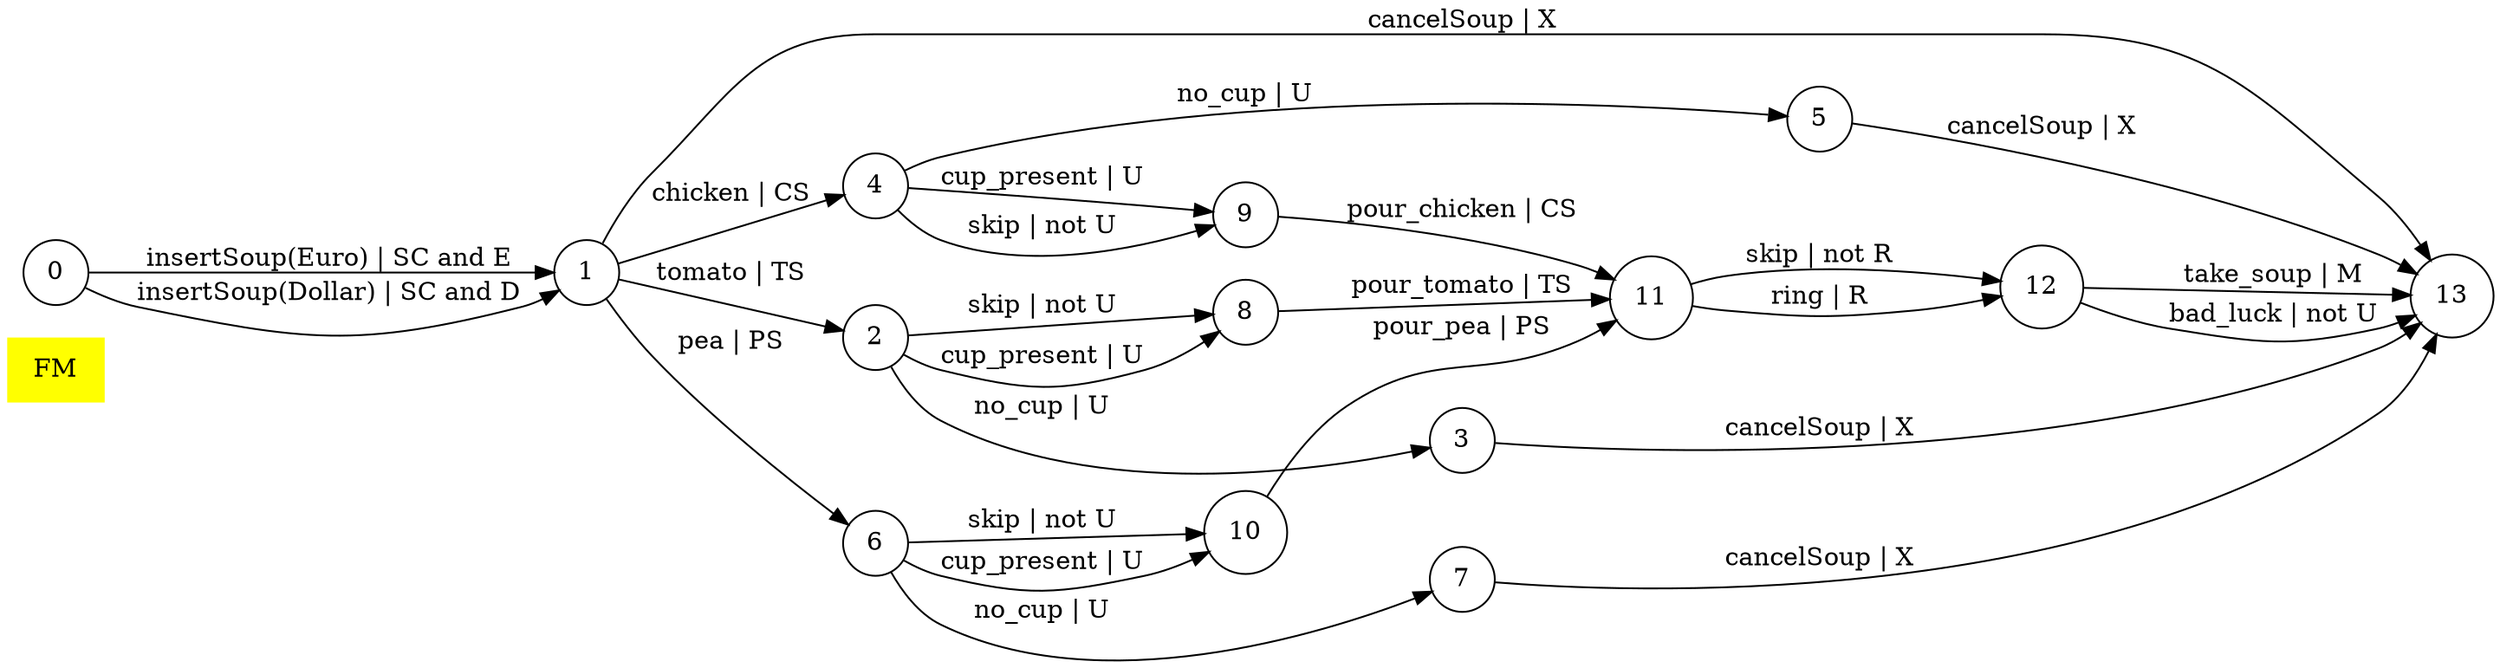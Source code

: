digraph SOUP { # the FTS is encoded as a directed graph
  # the following three lines are only used for display
  node [shape=circle];
  rankdir=LR;  FeatureModel [shape=plaintext, style=filled, color=yellow, label="FM"];  # the feature model of the FTS
  FM="(M <=> True) and (O <=> M) and (R => M) and (SC <=> M) and (X => M) and (E xor D) and (U => SC) and (S <=> SC) and (CS or PS or TS or (not S)) and (P => R) and ((D and SC) => U)";    # the feature model of the FTS
  name="SOUP"; # the name of the FTS
  0 [initial=True] # states that the initial state of the FTS is "0"
  # all the transitions of the FTS; the label of a transition is
  # structured in two parts, separated with the "|" symbols:
  #  - the first part is the action of the transition
  #  - the second part is the feature expression of the transition
  0 -> 1 [ label = "insertSoup(Euro) | SC and E" ];
  0 -> 1 [ label = "insertSoup(Dollar) | SC and D" ];
  1 -> 13 [ label = "cancelSoup | X" ];
  1 -> 2 [ label = "tomato | TS" ];
  1 -> 4 [ label = "chicken | CS" ];
  1 -> 6 [ label = "pea | PS" ];
  2 -> 3 [ label = "no_cup | U" ];
  2 -> 8 [ label = "cup_present | U" ];
  2 -> 8 [ label = "skip | not U" ];
  #3 -> 2 [ label = "place_cup | U" ];
  3 -> 13 [ label = "cancelSoup | X" ];
  4 -> 5 [ label = "no_cup | U" ];
  4 -> 9 [ label = "cup_present | U" ];
  4 -> 9 [ label = "skip | not U" ];
  #5 -> 4 [ label = "place_cup | U" ];
  5 -> 13 [ label = "cancelSoup | X" ];
  6 -> 7 [ label = "no_cup | U" ];
  6 -> 10 [ label = "cup_present | U" ];
  6 -> 10 [ label = "skip | not U" ];
  #7 -> 6 [ label = "place_cup | U" ];
  7 -> 13 [ label = "cancelSoup | X" ];
  8 -> 11 [ label = "pour_tomato | TS" ];
  9 -> 11 [ label = "pour_chicken | CS" ];
  10 -> 11 [ label = "pour_pea | PS" ];
  11 -> 12 [ label = "skip | not R" ];
  11 -> 12 [ label = "ring | R" ];
  12 -> 13 [ label = "take_soup | M" ];
  12 -> 13 [ label = "bad_luck | not U" ];
}